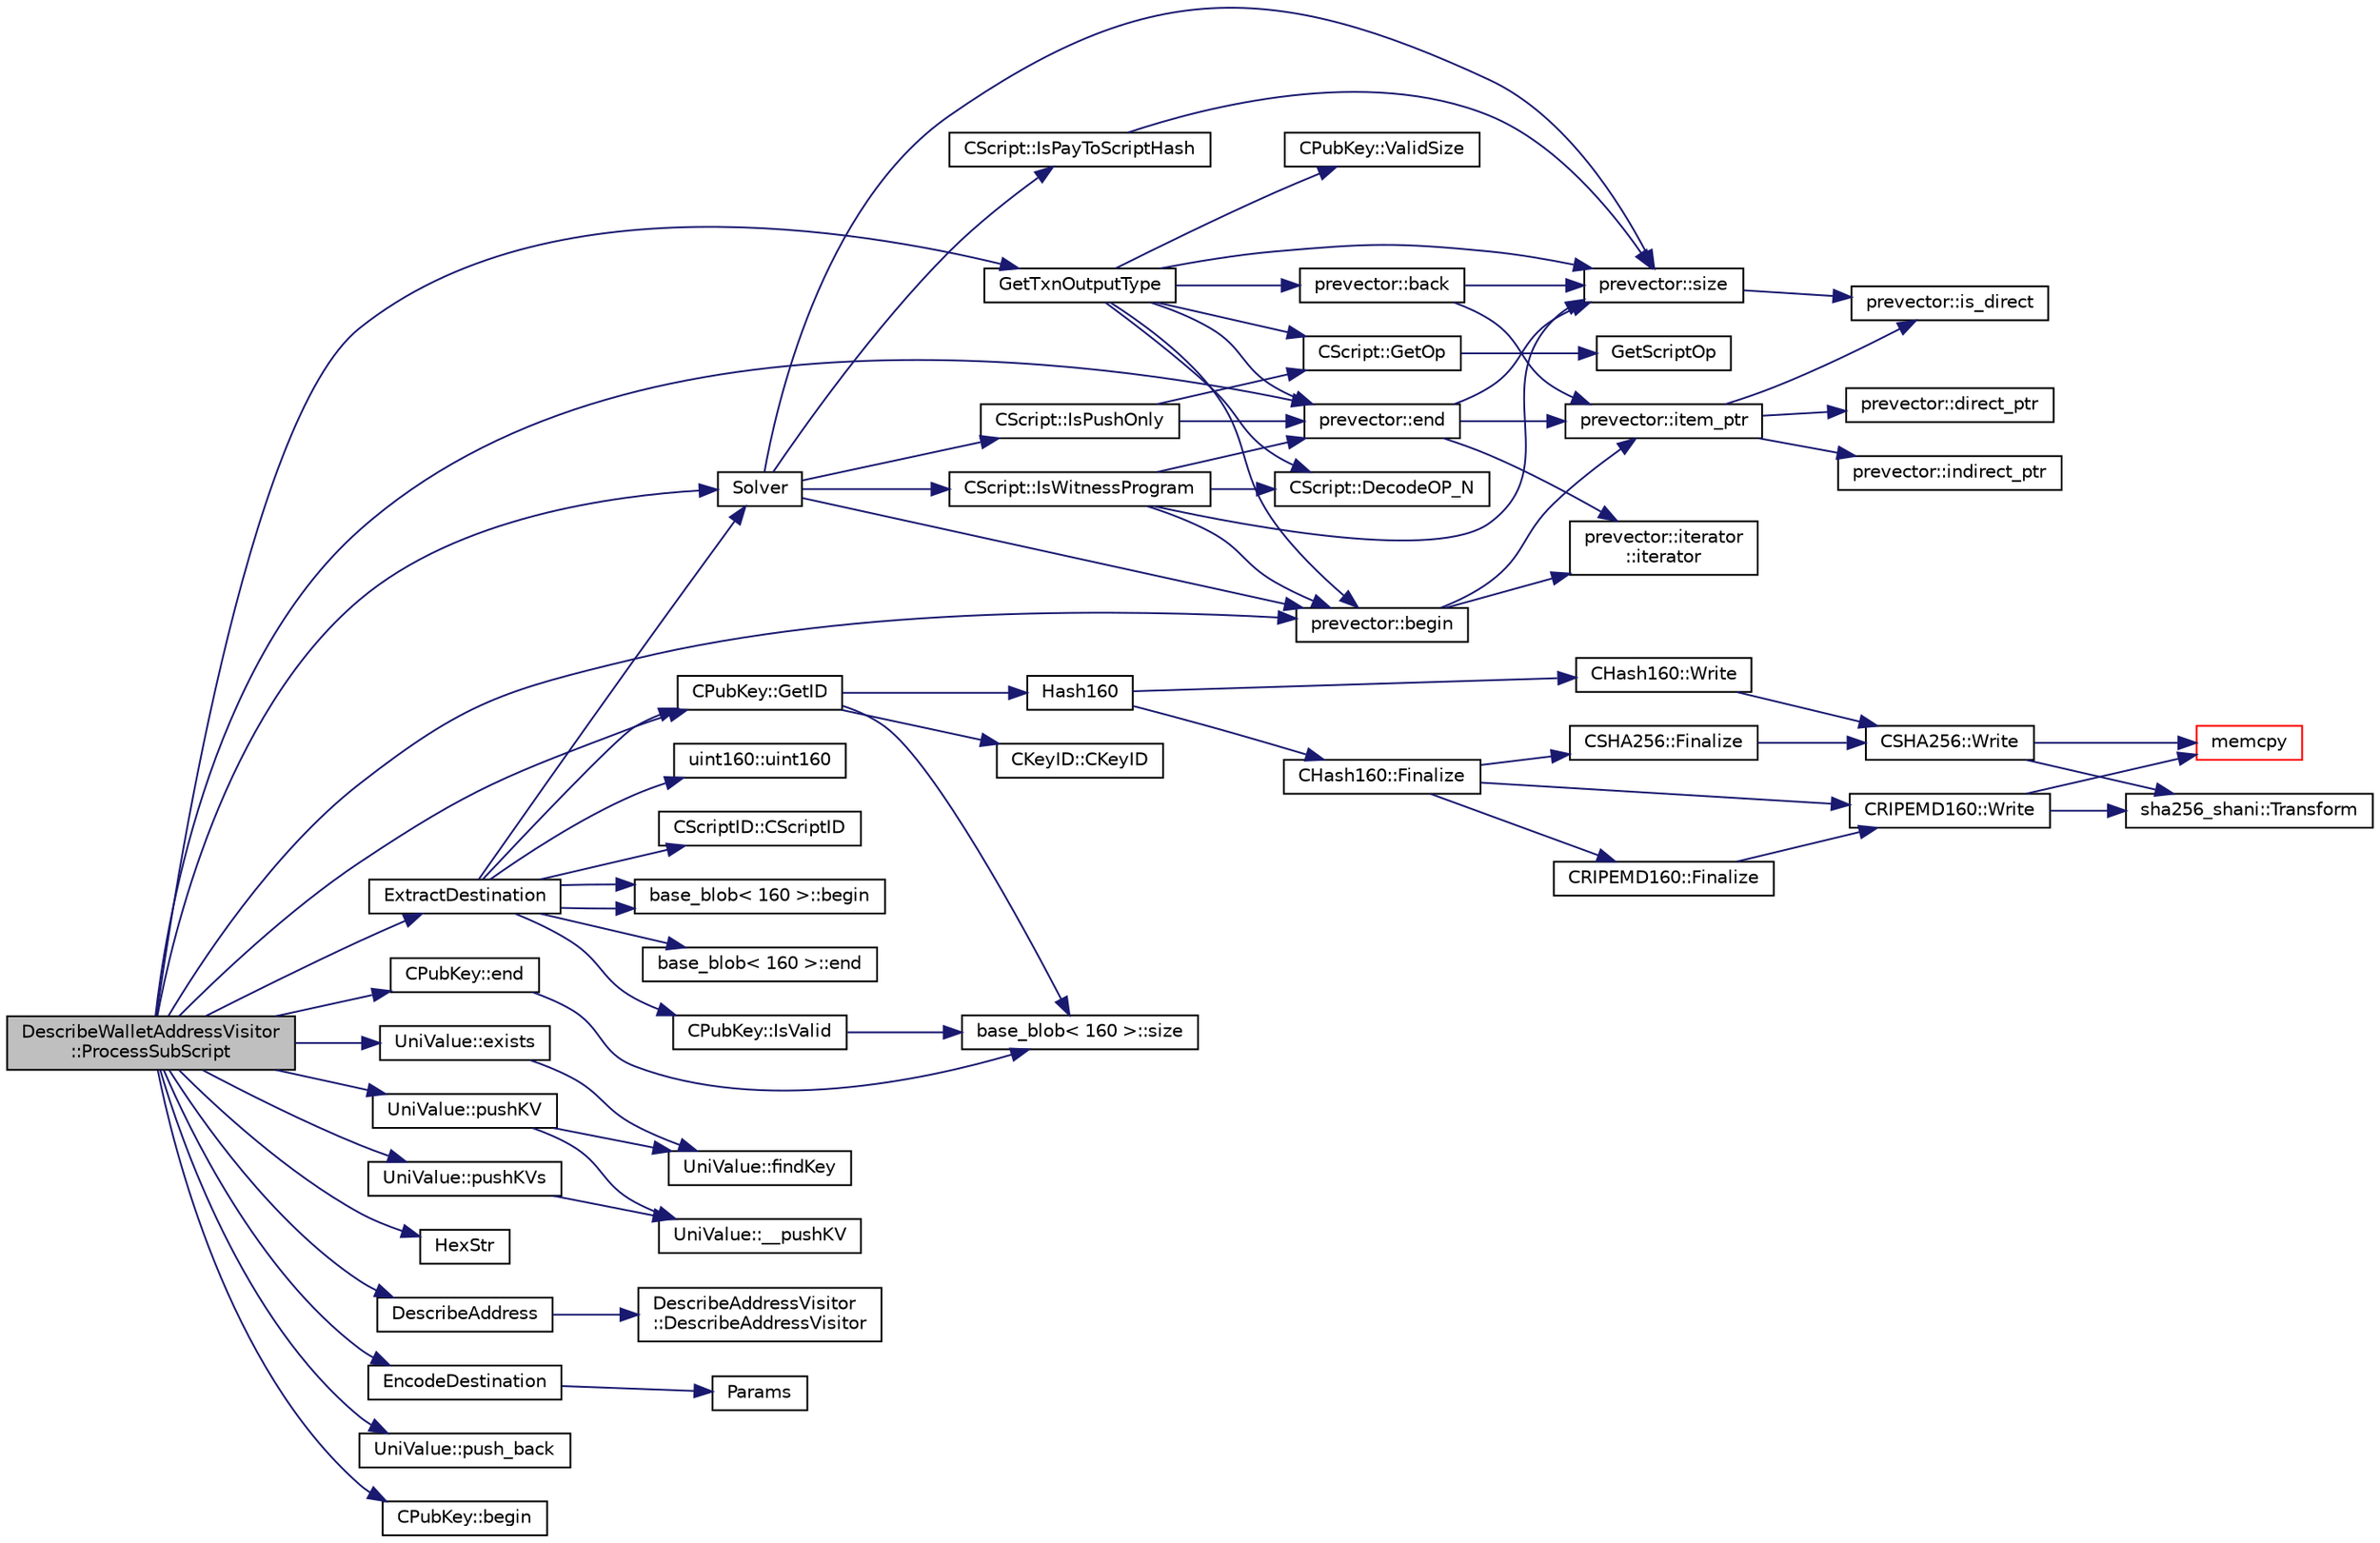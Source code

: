 digraph "DescribeWalletAddressVisitor::ProcessSubScript"
{
  edge [fontname="Helvetica",fontsize="10",labelfontname="Helvetica",labelfontsize="10"];
  node [fontname="Helvetica",fontsize="10",shape=record];
  rankdir="LR";
  Node1 [label="DescribeWalletAddressVisitor\l::ProcessSubScript",height=0.2,width=0.4,color="black", fillcolor="grey75", style="filled", fontcolor="black"];
  Node1 -> Node2 [color="midnightblue",fontsize="10",style="solid",fontname="Helvetica"];
  Node2 [label="Solver",height=0.2,width=0.4,color="black", fillcolor="white", style="filled",URL="$standard_8cpp.html#a5a3369fceeb25173e2faa4a7ebc7a4e4",tooltip="Parse a scriptPubKey and identify script type for standard scripts. "];
  Node2 -> Node3 [color="midnightblue",fontsize="10",style="solid",fontname="Helvetica"];
  Node3 [label="CScript::IsPayToScriptHash",height=0.2,width=0.4,color="black", fillcolor="white", style="filled",URL="$class_c_script.html#acba6d6d35776de4ce3a632446f44805f"];
  Node3 -> Node4 [color="midnightblue",fontsize="10",style="solid",fontname="Helvetica"];
  Node4 [label="prevector::size",height=0.2,width=0.4,color="black", fillcolor="white", style="filled",URL="$classprevector.html#a8430c39b212986d6cd2ba9d6fa939241"];
  Node4 -> Node5 [color="midnightblue",fontsize="10",style="solid",fontname="Helvetica"];
  Node5 [label="prevector::is_direct",height=0.2,width=0.4,color="black", fillcolor="white", style="filled",URL="$classprevector.html#a27fda335354582aa9452867c4b610dab"];
  Node2 -> Node6 [color="midnightblue",fontsize="10",style="solid",fontname="Helvetica"];
  Node6 [label="prevector::begin",height=0.2,width=0.4,color="black", fillcolor="white", style="filled",URL="$classprevector.html#aa9210cbe708412a70868d6e0bca844c9"];
  Node6 -> Node7 [color="midnightblue",fontsize="10",style="solid",fontname="Helvetica"];
  Node7 [label="prevector::iterator\l::iterator",height=0.2,width=0.4,color="black", fillcolor="white", style="filled",URL="$classprevector_1_1iterator.html#ae9dd2b5e8d96f866e4b05d6b7535f285"];
  Node6 -> Node8 [color="midnightblue",fontsize="10",style="solid",fontname="Helvetica"];
  Node8 [label="prevector::item_ptr",height=0.2,width=0.4,color="black", fillcolor="white", style="filled",URL="$classprevector.html#a59f1d7bcbc751cfa0faddd7ffa184846"];
  Node8 -> Node5 [color="midnightblue",fontsize="10",style="solid",fontname="Helvetica"];
  Node8 -> Node9 [color="midnightblue",fontsize="10",style="solid",fontname="Helvetica"];
  Node9 [label="prevector::direct_ptr",height=0.2,width=0.4,color="black", fillcolor="white", style="filled",URL="$classprevector.html#a20150a43dd87c33f0e855a55bd3418e8"];
  Node8 -> Node10 [color="midnightblue",fontsize="10",style="solid",fontname="Helvetica"];
  Node10 [label="prevector::indirect_ptr",height=0.2,width=0.4,color="black", fillcolor="white", style="filled",URL="$classprevector.html#ae3343cc65be9fd678b4a6f8305624de6"];
  Node2 -> Node11 [color="midnightblue",fontsize="10",style="solid",fontname="Helvetica"];
  Node11 [label="CScript::IsWitnessProgram",height=0.2,width=0.4,color="black", fillcolor="white", style="filled",URL="$class_c_script.html#a11e9cac739d4044d83fdd13cdf72ed01"];
  Node11 -> Node4 [color="midnightblue",fontsize="10",style="solid",fontname="Helvetica"];
  Node11 -> Node12 [color="midnightblue",fontsize="10",style="solid",fontname="Helvetica"];
  Node12 [label="CScript::DecodeOP_N",height=0.2,width=0.4,color="black", fillcolor="white", style="filled",URL="$class_c_script.html#a7f975fca06b3e9a17da8ba23c7647e2e",tooltip="Encode/decode small integers: "];
  Node11 -> Node6 [color="midnightblue",fontsize="10",style="solid",fontname="Helvetica"];
  Node11 -> Node13 [color="midnightblue",fontsize="10",style="solid",fontname="Helvetica"];
  Node13 [label="prevector::end",height=0.2,width=0.4,color="black", fillcolor="white", style="filled",URL="$classprevector.html#aab7f6e13a3cac85cc340fc6b90c5365c"];
  Node13 -> Node7 [color="midnightblue",fontsize="10",style="solid",fontname="Helvetica"];
  Node13 -> Node8 [color="midnightblue",fontsize="10",style="solid",fontname="Helvetica"];
  Node13 -> Node4 [color="midnightblue",fontsize="10",style="solid",fontname="Helvetica"];
  Node2 -> Node4 [color="midnightblue",fontsize="10",style="solid",fontname="Helvetica"];
  Node2 -> Node14 [color="midnightblue",fontsize="10",style="solid",fontname="Helvetica"];
  Node14 [label="CScript::IsPushOnly",height=0.2,width=0.4,color="black", fillcolor="white", style="filled",URL="$class_c_script.html#ac81d0879690dc02cfb6712244e4add43",tooltip="Called by IsStandardTx and P2SH/BIP62 VerifyScript (which makes it consensus-critical). "];
  Node14 -> Node13 [color="midnightblue",fontsize="10",style="solid",fontname="Helvetica"];
  Node14 -> Node15 [color="midnightblue",fontsize="10",style="solid",fontname="Helvetica"];
  Node15 [label="CScript::GetOp",height=0.2,width=0.4,color="black", fillcolor="white", style="filled",URL="$class_c_script.html#ae06205f908e430eaf428922ea3997c1b"];
  Node15 -> Node16 [color="midnightblue",fontsize="10",style="solid",fontname="Helvetica"];
  Node16 [label="GetScriptOp",height=0.2,width=0.4,color="black", fillcolor="white", style="filled",URL="$script_8h.html#a7641081d14775e4dd30a9d35e82a7c31"];
  Node1 -> Node17 [color="midnightblue",fontsize="10",style="solid",fontname="Helvetica"];
  Node17 [label="UniValue::pushKV",height=0.2,width=0.4,color="black", fillcolor="white", style="filled",URL="$class_uni_value.html#abab649c2dbd593233de6364254456026"];
  Node17 -> Node18 [color="midnightblue",fontsize="10",style="solid",fontname="Helvetica"];
  Node18 [label="UniValue::findKey",height=0.2,width=0.4,color="black", fillcolor="white", style="filled",URL="$class_uni_value.html#a0b2da6f10943e899d304a28ef1a12094"];
  Node17 -> Node19 [color="midnightblue",fontsize="10",style="solid",fontname="Helvetica"];
  Node19 [label="UniValue::__pushKV",height=0.2,width=0.4,color="black", fillcolor="white", style="filled",URL="$class_uni_value.html#a505a2087cb7d9ee51d24a97a5cc7910c"];
  Node1 -> Node20 [color="midnightblue",fontsize="10",style="solid",fontname="Helvetica"];
  Node20 [label="GetTxnOutputType",height=0.2,width=0.4,color="black", fillcolor="white", style="filled",URL="$standard_8cpp.html#a998a2df1a42dc68c4cffa9933aa713c2",tooltip="Get the name of a txnouttype as a C string, or nullptr if unknown. "];
  Node20 -> Node4 [color="midnightblue",fontsize="10",style="solid",fontname="Helvetica"];
  Node20 -> Node21 [color="midnightblue",fontsize="10",style="solid",fontname="Helvetica"];
  Node21 [label="CPubKey::ValidSize",height=0.2,width=0.4,color="black", fillcolor="white", style="filled",URL="$class_c_pub_key.html#a7c4db89075a9845ae644ae30af974fe9"];
  Node20 -> Node6 [color="midnightblue",fontsize="10",style="solid",fontname="Helvetica"];
  Node20 -> Node22 [color="midnightblue",fontsize="10",style="solid",fontname="Helvetica"];
  Node22 [label="prevector::back",height=0.2,width=0.4,color="black", fillcolor="white", style="filled",URL="$classprevector.html#a9ff352b7b4f87eb70f0e79547d6f5314"];
  Node22 -> Node8 [color="midnightblue",fontsize="10",style="solid",fontname="Helvetica"];
  Node22 -> Node4 [color="midnightblue",fontsize="10",style="solid",fontname="Helvetica"];
  Node20 -> Node15 [color="midnightblue",fontsize="10",style="solid",fontname="Helvetica"];
  Node20 -> Node12 [color="midnightblue",fontsize="10",style="solid",fontname="Helvetica"];
  Node20 -> Node13 [color="midnightblue",fontsize="10",style="solid",fontname="Helvetica"];
  Node1 -> Node23 [color="midnightblue",fontsize="10",style="solid",fontname="Helvetica"];
  Node23 [label="HexStr",height=0.2,width=0.4,color="black", fillcolor="white", style="filled",URL="$strencodings_8h.html#af003e10d5d34c3271ca57ec79059a5ae"];
  Node1 -> Node6 [color="midnightblue",fontsize="10",style="solid",fontname="Helvetica"];
  Node1 -> Node13 [color="midnightblue",fontsize="10",style="solid",fontname="Helvetica"];
  Node1 -> Node24 [color="midnightblue",fontsize="10",style="solid",fontname="Helvetica"];
  Node24 [label="ExtractDestination",height=0.2,width=0.4,color="black", fillcolor="white", style="filled",URL="$standard_8cpp.html#a951f7e601746ae076afdf3169ecca2fc",tooltip="Parse a standard scriptPubKey for the destination address. "];
  Node24 -> Node2 [color="midnightblue",fontsize="10",style="solid",fontname="Helvetica"];
  Node24 -> Node25 [color="midnightblue",fontsize="10",style="solid",fontname="Helvetica"];
  Node25 [label="CPubKey::IsValid",height=0.2,width=0.4,color="black", fillcolor="white", style="filled",URL="$class_c_pub_key.html#aad6f369d7972f2244466ca6db900c2a4"];
  Node25 -> Node26 [color="midnightblue",fontsize="10",style="solid",fontname="Helvetica"];
  Node26 [label="base_blob\< 160 \>::size",height=0.2,width=0.4,color="black", fillcolor="white", style="filled",URL="$classbase__blob.html#a449c3f902fcab7af6c74aa9fee099542"];
  Node24 -> Node27 [color="midnightblue",fontsize="10",style="solid",fontname="Helvetica"];
  Node27 [label="CPubKey::GetID",height=0.2,width=0.4,color="black", fillcolor="white", style="filled",URL="$class_c_pub_key.html#a9c1908fef34fd9e1c4b5e0ffd5d3834e",tooltip="Get the KeyID of this public key (hash of its serialization) "];
  Node27 -> Node28 [color="midnightblue",fontsize="10",style="solid",fontname="Helvetica"];
  Node28 [label="CKeyID::CKeyID",height=0.2,width=0.4,color="black", fillcolor="white", style="filled",URL="$class_c_key_i_d.html#a01dbd3c37820a2ffe89d106c6a7cf53d"];
  Node27 -> Node29 [color="midnightblue",fontsize="10",style="solid",fontname="Helvetica"];
  Node29 [label="Hash160",height=0.2,width=0.4,color="black", fillcolor="white", style="filled",URL="$hash_8h.html#a4490f70ddae16e9e48460a0416a48a6b",tooltip="Compute the 160-bit hash an object. "];
  Node29 -> Node30 [color="midnightblue",fontsize="10",style="solid",fontname="Helvetica"];
  Node30 [label="CHash160::Write",height=0.2,width=0.4,color="black", fillcolor="white", style="filled",URL="$class_c_hash160.html#af56cdd9443013eb68b246aa8450217f2"];
  Node30 -> Node31 [color="midnightblue",fontsize="10",style="solid",fontname="Helvetica"];
  Node31 [label="CSHA256::Write",height=0.2,width=0.4,color="black", fillcolor="white", style="filled",URL="$class_c_s_h_a256.html#a9d7de520a562655da85349372820c883"];
  Node31 -> Node32 [color="midnightblue",fontsize="10",style="solid",fontname="Helvetica"];
  Node32 [label="memcpy",height=0.2,width=0.4,color="red", fillcolor="white", style="filled",URL="$glibc__compat_8cpp.html#a0f46826ab0466591e136db24394923cf"];
  Node31 -> Node33 [color="midnightblue",fontsize="10",style="solid",fontname="Helvetica"];
  Node33 [label="sha256_shani::Transform",height=0.2,width=0.4,color="black", fillcolor="white", style="filled",URL="$namespacesha256__shani.html#a97d2e267c87add9a1172d948e05ba471"];
  Node29 -> Node34 [color="midnightblue",fontsize="10",style="solid",fontname="Helvetica"];
  Node34 [label="CHash160::Finalize",height=0.2,width=0.4,color="black", fillcolor="white", style="filled",URL="$class_c_hash160.html#a9bb08e1772002ae1a5d85017ba7952ee"];
  Node34 -> Node35 [color="midnightblue",fontsize="10",style="solid",fontname="Helvetica"];
  Node35 [label="CSHA256::Finalize",height=0.2,width=0.4,color="black", fillcolor="white", style="filled",URL="$class_c_s_h_a256.html#a4259230be0caefa590bc324fc12b9b90"];
  Node35 -> Node31 [color="midnightblue",fontsize="10",style="solid",fontname="Helvetica"];
  Node34 -> Node36 [color="midnightblue",fontsize="10",style="solid",fontname="Helvetica"];
  Node36 [label="CRIPEMD160::Write",height=0.2,width=0.4,color="black", fillcolor="white", style="filled",URL="$class_c_r_i_p_e_m_d160.html#a221143b9d94af623d07c4f4ba1bf6007"];
  Node36 -> Node32 [color="midnightblue",fontsize="10",style="solid",fontname="Helvetica"];
  Node36 -> Node33 [color="midnightblue",fontsize="10",style="solid",fontname="Helvetica"];
  Node34 -> Node37 [color="midnightblue",fontsize="10",style="solid",fontname="Helvetica"];
  Node37 [label="CRIPEMD160::Finalize",height=0.2,width=0.4,color="black", fillcolor="white", style="filled",URL="$class_c_r_i_p_e_m_d160.html#a2a11566fbf9d1339b819833313fc4e51"];
  Node37 -> Node36 [color="midnightblue",fontsize="10",style="solid",fontname="Helvetica"];
  Node27 -> Node26 [color="midnightblue",fontsize="10",style="solid",fontname="Helvetica"];
  Node24 -> Node38 [color="midnightblue",fontsize="10",style="solid",fontname="Helvetica"];
  Node38 [label="uint160::uint160",height=0.2,width=0.4,color="black", fillcolor="white", style="filled",URL="$classuint160.html#a66918f25b891415f2a9bbbb1dfdbedbd"];
  Node24 -> Node39 [color="midnightblue",fontsize="10",style="solid",fontname="Helvetica"];
  Node39 [label="CScriptID::CScriptID",height=0.2,width=0.4,color="black", fillcolor="white", style="filled",URL="$class_c_script_i_d.html#a116da5a7e94e2abb66011c33705d58e7"];
  Node24 -> Node40 [color="midnightblue",fontsize="10",style="solid",fontname="Helvetica"];
  Node40 [label="base_blob\< 160 \>::begin",height=0.2,width=0.4,color="black", fillcolor="white", style="filled",URL="$classbase__blob.html#aeee68e00ceeacf49086e98b661e017ff"];
  Node24 -> Node41 [color="midnightblue",fontsize="10",style="solid",fontname="Helvetica"];
  Node41 [label="base_blob\< 160 \>::end",height=0.2,width=0.4,color="black", fillcolor="white", style="filled",URL="$classbase__blob.html#ab60d34d18e5b5f74d285480f7b3db00c"];
  Node24 -> Node40 [color="midnightblue",fontsize="10",style="solid",fontname="Helvetica"];
  Node1 -> Node42 [color="midnightblue",fontsize="10",style="solid",fontname="Helvetica"];
  Node42 [label="DescribeAddress",height=0.2,width=0.4,color="black", fillcolor="white", style="filled",URL="$util_8cpp.html#af91efe7877ce4e77064e04d13888ae4f"];
  Node42 -> Node43 [color="midnightblue",fontsize="10",style="solid",fontname="Helvetica"];
  Node43 [label="DescribeAddressVisitor\l::DescribeAddressVisitor",height=0.2,width=0.4,color="black", fillcolor="white", style="filled",URL="$class_describe_address_visitor.html#a38e9934ecf63c219bd55b8f40ccaff34"];
  Node1 -> Node44 [color="midnightblue",fontsize="10",style="solid",fontname="Helvetica"];
  Node44 [label="UniValue::pushKVs",height=0.2,width=0.4,color="black", fillcolor="white", style="filled",URL="$class_uni_value.html#a89821b3f48732c1539e674378cdf7a87"];
  Node44 -> Node19 [color="midnightblue",fontsize="10",style="solid",fontname="Helvetica"];
  Node1 -> Node45 [color="midnightblue",fontsize="10",style="solid",fontname="Helvetica"];
  Node45 [label="EncodeDestination",height=0.2,width=0.4,color="black", fillcolor="white", style="filled",URL="$key__io_8cpp.html#a69b845c325e6bf516251cd3a67fe1df7"];
  Node45 -> Node46 [color="midnightblue",fontsize="10",style="solid",fontname="Helvetica"];
  Node46 [label="Params",height=0.2,width=0.4,color="black", fillcolor="white", style="filled",URL="$chainparams_8cpp.html#ace5c5b706d71a324a417dd2db394fd4a",tooltip="Return the currently selected parameters. "];
  Node1 -> Node47 [color="midnightblue",fontsize="10",style="solid",fontname="Helvetica"];
  Node47 [label="UniValue::exists",height=0.2,width=0.4,color="black", fillcolor="white", style="filled",URL="$class_uni_value.html#ae24e93ffe4d65a827f235be60445d562"];
  Node47 -> Node18 [color="midnightblue",fontsize="10",style="solid",fontname="Helvetica"];
  Node1 -> Node48 [color="midnightblue",fontsize="10",style="solid",fontname="Helvetica"];
  Node48 [label="UniValue::push_back",height=0.2,width=0.4,color="black", fillcolor="white", style="filled",URL="$class_uni_value.html#a944cd1b59b040cd24c9f46b55a68d49a"];
  Node1 -> Node27 [color="midnightblue",fontsize="10",style="solid",fontname="Helvetica"];
  Node1 -> Node49 [color="midnightblue",fontsize="10",style="solid",fontname="Helvetica"];
  Node49 [label="CPubKey::begin",height=0.2,width=0.4,color="black", fillcolor="white", style="filled",URL="$class_c_pub_key.html#add9987e0d25aff11181f5ad70413994b"];
  Node1 -> Node50 [color="midnightblue",fontsize="10",style="solid",fontname="Helvetica"];
  Node50 [label="CPubKey::end",height=0.2,width=0.4,color="black", fillcolor="white", style="filled",URL="$class_c_pub_key.html#aa559d2a4f2cbdec84c02a4adc18fa657"];
  Node50 -> Node26 [color="midnightblue",fontsize="10",style="solid",fontname="Helvetica"];
}
